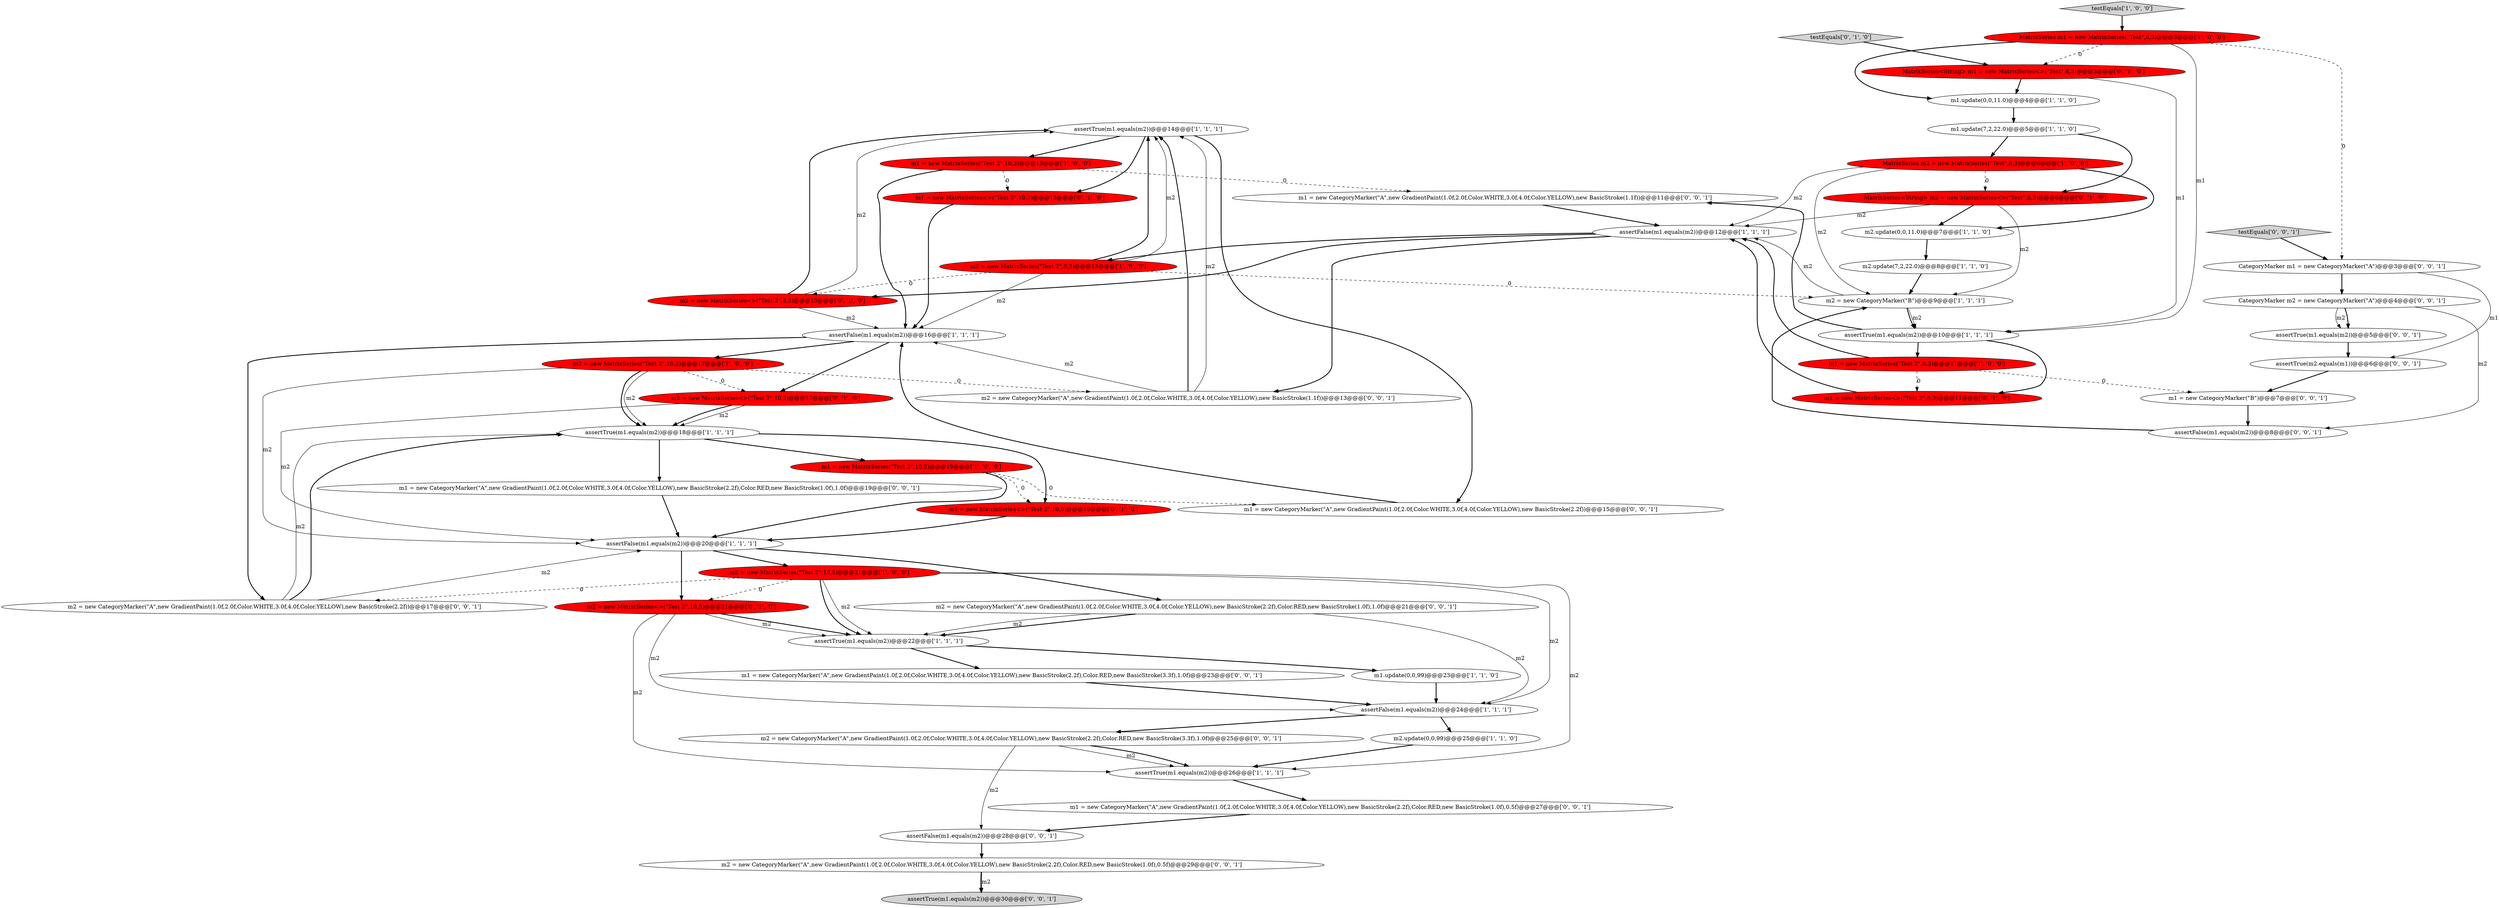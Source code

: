 digraph {
12 [style = filled, label = "assertTrue(m1.equals(m2))@@@14@@@['1', '1', '1']", fillcolor = white, shape = ellipse image = "AAA0AAABBB1BBB"];
49 [style = filled, label = "assertTrue(m2.equals(m1))@@@6@@@['0', '0', '1']", fillcolor = white, shape = ellipse image = "AAA0AAABBB3BBB"];
7 [style = filled, label = "m1.update(0,0,11.0)@@@4@@@['1', '1', '0']", fillcolor = white, shape = ellipse image = "AAA0AAABBB1BBB"];
19 [style = filled, label = "assertFalse(m1.equals(m2))@@@16@@@['1', '1', '1']", fillcolor = white, shape = ellipse image = "AAA0AAABBB1BBB"];
17 [style = filled, label = "testEquals['1', '0', '0']", fillcolor = lightgray, shape = diamond image = "AAA0AAABBB1BBB"];
46 [style = filled, label = "m1 = new CategoryMarker(\"A\",new GradientPaint(1.0f,2.0f,Color.WHITE,3.0f,4.0f,Color.YELLOW),new BasicStroke(1.1f))@@@11@@@['0', '0', '1']", fillcolor = white, shape = ellipse image = "AAA0AAABBB3BBB"];
11 [style = filled, label = "MatrixSeries m1 = new MatrixSeries(\"Test\",8,3)@@@3@@@['1', '0', '0']", fillcolor = red, shape = ellipse image = "AAA1AAABBB1BBB"];
48 [style = filled, label = "m2 = new CategoryMarker(\"A\",new GradientPaint(1.0f,2.0f,Color.WHITE,3.0f,4.0f,Color.YELLOW),new BasicStroke(2.2f),Color.RED,new BasicStroke(3.3f),1.0f)@@@25@@@['0', '0', '1']", fillcolor = white, shape = ellipse image = "AAA0AAABBB3BBB"];
14 [style = filled, label = "m1 = new MatrixSeries(\"Test 2\",10,3)@@@15@@@['1', '0', '0']", fillcolor = red, shape = ellipse image = "AAA1AAABBB1BBB"];
4 [style = filled, label = "m2 = new MatrixSeries(\"Test 2\",8,3)@@@13@@@['1', '0', '0']", fillcolor = red, shape = ellipse image = "AAA1AAABBB1BBB"];
10 [style = filled, label = "MatrixSeries m2 = new MatrixSeries(\"Test\",8,3)@@@6@@@['1', '0', '0']", fillcolor = red, shape = ellipse image = "AAA1AAABBB1BBB"];
13 [style = filled, label = "m2 = new MatrixSeries(\"Test 2\",10,3)@@@17@@@['1', '0', '0']", fillcolor = red, shape = ellipse image = "AAA1AAABBB1BBB"];
42 [style = filled, label = "m1 = new CategoryMarker(\"B\")@@@7@@@['0', '0', '1']", fillcolor = white, shape = ellipse image = "AAA0AAABBB3BBB"];
26 [style = filled, label = "MatrixSeries<String> m2 = new MatrixSeries<>(\"Test\",8,3)@@@6@@@['0', '1', '0']", fillcolor = red, shape = ellipse image = "AAA1AAABBB2BBB"];
50 [style = filled, label = "m1 = new CategoryMarker(\"A\",new GradientPaint(1.0f,2.0f,Color.WHITE,3.0f,4.0f,Color.YELLOW),new BasicStroke(2.2f),Color.RED,new BasicStroke(1.0f),1.0f)@@@19@@@['0', '0', '1']", fillcolor = white, shape = ellipse image = "AAA0AAABBB3BBB"];
51 [style = filled, label = "assertTrue(m1.equals(m2))@@@30@@@['0', '0', '1']", fillcolor = lightgray, shape = ellipse image = "AAA0AAABBB3BBB"];
30 [style = filled, label = "m1 = new MatrixSeries<>(\"Test 2\",8,3)@@@11@@@['0', '1', '0']", fillcolor = red, shape = ellipse image = "AAA1AAABBB2BBB"];
45 [style = filled, label = "assertFalse(m1.equals(m2))@@@28@@@['0', '0', '1']", fillcolor = white, shape = ellipse image = "AAA0AAABBB3BBB"];
39 [style = filled, label = "CategoryMarker m1 = new CategoryMarker(\"A\")@@@3@@@['0', '0', '1']", fillcolor = white, shape = ellipse image = "AAA0AAABBB3BBB"];
15 [style = filled, label = "m1 = new MatrixSeries(\"Test 2\",10,5)@@@19@@@['1', '0', '0']", fillcolor = red, shape = ellipse image = "AAA1AAABBB1BBB"];
41 [style = filled, label = "m1 = new CategoryMarker(\"A\",new GradientPaint(1.0f,2.0f,Color.WHITE,3.0f,4.0f,Color.YELLOW),new BasicStroke(2.2f),Color.RED,new BasicStroke(1.0f),0.5f)@@@27@@@['0', '0', '1']", fillcolor = white, shape = ellipse image = "AAA0AAABBB3BBB"];
44 [style = filled, label = "assertTrue(m1.equals(m2))@@@5@@@['0', '0', '1']", fillcolor = white, shape = ellipse image = "AAA0AAABBB3BBB"];
52 [style = filled, label = "m2 = new CategoryMarker(\"A\",new GradientPaint(1.0f,2.0f,Color.WHITE,3.0f,4.0f,Color.YELLOW),new BasicStroke(2.2f))@@@17@@@['0', '0', '1']", fillcolor = white, shape = ellipse image = "AAA0AAABBB3BBB"];
8 [style = filled, label = "assertTrue(m1.equals(m2))@@@26@@@['1', '1', '1']", fillcolor = white, shape = ellipse image = "AAA0AAABBB1BBB"];
43 [style = filled, label = "m2 = new CategoryMarker(\"A\",new GradientPaint(1.0f,2.0f,Color.WHITE,3.0f,4.0f,Color.YELLOW),new BasicStroke(2.2f),Color.RED,new BasicStroke(1.0f),0.5f)@@@29@@@['0', '0', '1']", fillcolor = white, shape = ellipse image = "AAA0AAABBB3BBB"];
24 [style = filled, label = "m1.update(7,2,22.0)@@@5@@@['1', '1', '0']", fillcolor = white, shape = ellipse image = "AAA0AAABBB1BBB"];
36 [style = filled, label = "m1 = new CategoryMarker(\"A\",new GradientPaint(1.0f,2.0f,Color.WHITE,3.0f,4.0f,Color.YELLOW),new BasicStroke(2.2f))@@@15@@@['0', '0', '1']", fillcolor = white, shape = ellipse image = "AAA0AAABBB3BBB"];
34 [style = filled, label = "m2 = new CategoryMarker(\"A\",new GradientPaint(1.0f,2.0f,Color.WHITE,3.0f,4.0f,Color.YELLOW),new BasicStroke(2.2f),Color.RED,new BasicStroke(1.0f),1.0f)@@@21@@@['0', '0', '1']", fillcolor = white, shape = ellipse image = "AAA0AAABBB3BBB"];
35 [style = filled, label = "assertFalse(m1.equals(m2))@@@8@@@['0', '0', '1']", fillcolor = white, shape = ellipse image = "AAA0AAABBB3BBB"];
3 [style = filled, label = "assertTrue(m1.equals(m2))@@@10@@@['1', '1', '1']", fillcolor = white, shape = ellipse image = "AAA0AAABBB1BBB"];
16 [style = filled, label = "assertTrue(m1.equals(m2))@@@18@@@['1', '1', '1']", fillcolor = white, shape = ellipse image = "AAA0AAABBB1BBB"];
38 [style = filled, label = "CategoryMarker m2 = new CategoryMarker(\"A\")@@@4@@@['0', '0', '1']", fillcolor = white, shape = ellipse image = "AAA0AAABBB3BBB"];
31 [style = filled, label = "m1 = new MatrixSeries<>(\"Test 2\",10,3)@@@15@@@['0', '1', '0']", fillcolor = red, shape = ellipse image = "AAA1AAABBB2BBB"];
6 [style = filled, label = "assertFalse(m1.equals(m2))@@@20@@@['1', '1', '1']", fillcolor = white, shape = ellipse image = "AAA0AAABBB1BBB"];
28 [style = filled, label = "m2 = new MatrixSeries<>(\"Test 2\",10,5)@@@21@@@['0', '1', '0']", fillcolor = red, shape = ellipse image = "AAA1AAABBB2BBB"];
33 [style = filled, label = "testEquals['0', '1', '0']", fillcolor = lightgray, shape = diamond image = "AAA0AAABBB2BBB"];
47 [style = filled, label = "m2 = new CategoryMarker(\"A\",new GradientPaint(1.0f,2.0f,Color.WHITE,3.0f,4.0f,Color.YELLOW),new BasicStroke(1.1f))@@@13@@@['0', '0', '1']", fillcolor = white, shape = ellipse image = "AAA0AAABBB3BBB"];
0 [style = filled, label = "m2.update(0,0,11.0)@@@7@@@['1', '1', '0']", fillcolor = white, shape = ellipse image = "AAA0AAABBB1BBB"];
21 [style = filled, label = "m2 = new MatrixSeries(\"Test 2\",10,5)@@@21@@@['1', '0', '0']", fillcolor = red, shape = ellipse image = "AAA1AAABBB1BBB"];
23 [style = filled, label = "m2.update(0,0,99)@@@25@@@['1', '1', '0']", fillcolor = white, shape = ellipse image = "AAA0AAABBB1BBB"];
27 [style = filled, label = "m1 = new MatrixSeries<>(\"Test 2\",10,5)@@@19@@@['0', '1', '0']", fillcolor = red, shape = ellipse image = "AAA1AAABBB2BBB"];
32 [style = filled, label = "MatrixSeries<String> m1 = new MatrixSeries<>(\"Test\",8,3)@@@3@@@['0', '1', '0']", fillcolor = red, shape = ellipse image = "AAA1AAABBB2BBB"];
29 [style = filled, label = "m2 = new MatrixSeries<>(\"Test 2\",8,3)@@@13@@@['0', '1', '0']", fillcolor = red, shape = ellipse image = "AAA1AAABBB2BBB"];
18 [style = filled, label = "assertFalse(m1.equals(m2))@@@12@@@['1', '1', '1']", fillcolor = white, shape = ellipse image = "AAA0AAABBB1BBB"];
25 [style = filled, label = "m2 = new MatrixSeries<>(\"Test 2\",10,3)@@@17@@@['0', '1', '0']", fillcolor = red, shape = ellipse image = "AAA1AAABBB2BBB"];
5 [style = filled, label = "m1 = new MatrixSeries(\"Test 2\",8,3)@@@11@@@['1', '0', '0']", fillcolor = red, shape = ellipse image = "AAA1AAABBB1BBB"];
2 [style = filled, label = "m2 = new CategoryMarker(\"B\")@@@9@@@['1', '1', '1']", fillcolor = white, shape = ellipse image = "AAA0AAABBB1BBB"];
9 [style = filled, label = "assertTrue(m1.equals(m2))@@@22@@@['1', '1', '1']", fillcolor = white, shape = ellipse image = "AAA0AAABBB1BBB"];
1 [style = filled, label = "m2.update(7,2,22.0)@@@8@@@['1', '1', '0']", fillcolor = white, shape = ellipse image = "AAA0AAABBB1BBB"];
20 [style = filled, label = "m1.update(0,0,99)@@@23@@@['1', '1', '0']", fillcolor = white, shape = ellipse image = "AAA0AAABBB1BBB"];
37 [style = filled, label = "testEquals['0', '0', '1']", fillcolor = lightgray, shape = diamond image = "AAA0AAABBB3BBB"];
22 [style = filled, label = "assertFalse(m1.equals(m2))@@@24@@@['1', '1', '1']", fillcolor = white, shape = ellipse image = "AAA0AAABBB1BBB"];
40 [style = filled, label = "m1 = new CategoryMarker(\"A\",new GradientPaint(1.0f,2.0f,Color.WHITE,3.0f,4.0f,Color.YELLOW),new BasicStroke(2.2f),Color.RED,new BasicStroke(3.3f),1.0f)@@@23@@@['0', '0', '1']", fillcolor = white, shape = ellipse image = "AAA0AAABBB3BBB"];
11->32 [style = dashed, label="0"];
34->9 [style = bold, label=""];
13->6 [style = solid, label="m2"];
10->2 [style = solid, label="m2"];
48->45 [style = solid, label="m2"];
38->44 [style = bold, label=""];
21->52 [style = dashed, label="0"];
47->12 [style = solid, label="m2"];
28->9 [style = bold, label=""];
13->25 [style = dashed, label="0"];
30->18 [style = bold, label=""];
48->8 [style = solid, label="m2"];
52->16 [style = solid, label="m2"];
52->6 [style = solid, label="m2"];
3->5 [style = bold, label=""];
26->18 [style = solid, label="m2"];
45->43 [style = bold, label=""];
2->18 [style = solid, label="m2"];
28->9 [style = solid, label="m2"];
11->39 [style = dashed, label="0"];
40->22 [style = bold, label=""];
39->38 [style = bold, label=""];
41->45 [style = bold, label=""];
3->30 [style = bold, label=""];
28->8 [style = solid, label="m2"];
21->9 [style = solid, label="m2"];
9->40 [style = bold, label=""];
24->10 [style = bold, label=""];
3->46 [style = bold, label=""];
25->16 [style = solid, label="m2"];
43->51 [style = bold, label=""];
21->8 [style = solid, label="m2"];
13->16 [style = solid, label="m2"];
21->22 [style = solid, label="m2"];
39->49 [style = solid, label="m1"];
32->7 [style = bold, label=""];
44->49 [style = bold, label=""];
23->8 [style = bold, label=""];
15->36 [style = dashed, label="0"];
22->23 [style = bold, label=""];
13->16 [style = bold, label=""];
19->25 [style = bold, label=""];
7->24 [style = bold, label=""];
26->0 [style = bold, label=""];
21->9 [style = bold, label=""];
18->4 [style = bold, label=""];
19->13 [style = bold, label=""];
10->0 [style = bold, label=""];
12->14 [style = bold, label=""];
12->31 [style = bold, label=""];
5->30 [style = dashed, label="0"];
47->19 [style = solid, label="m2"];
14->31 [style = dashed, label="0"];
11->3 [style = solid, label="m1"];
4->12 [style = solid, label="m2"];
8->41 [style = bold, label=""];
16->27 [style = bold, label=""];
6->34 [style = bold, label=""];
18->47 [style = bold, label=""];
22->48 [style = bold, label=""];
6->21 [style = bold, label=""];
2->3 [style = bold, label=""];
35->2 [style = bold, label=""];
5->42 [style = dashed, label="0"];
12->36 [style = bold, label=""];
14->19 [style = bold, label=""];
9->20 [style = bold, label=""];
5->18 [style = bold, label=""];
14->46 [style = dashed, label="0"];
46->18 [style = bold, label=""];
25->16 [style = bold, label=""];
32->3 [style = solid, label="m1"];
43->51 [style = solid, label="m2"];
16->50 [style = bold, label=""];
24->26 [style = bold, label=""];
34->9 [style = solid, label="m2"];
52->16 [style = bold, label=""];
0->1 [style = bold, label=""];
38->35 [style = solid, label="m2"];
4->2 [style = dashed, label="0"];
38->44 [style = solid, label="m2"];
4->12 [style = bold, label=""];
33->32 [style = bold, label=""];
1->2 [style = bold, label=""];
31->19 [style = bold, label=""];
37->39 [style = bold, label=""];
36->19 [style = bold, label=""];
16->15 [style = bold, label=""];
49->42 [style = bold, label=""];
25->6 [style = solid, label="m2"];
50->6 [style = bold, label=""];
4->19 [style = solid, label="m2"];
21->28 [style = dashed, label="0"];
47->12 [style = bold, label=""];
29->12 [style = solid, label="m2"];
10->18 [style = solid, label="m2"];
28->22 [style = solid, label="m2"];
34->22 [style = solid, label="m2"];
15->6 [style = bold, label=""];
48->8 [style = bold, label=""];
27->6 [style = bold, label=""];
29->19 [style = solid, label="m2"];
20->22 [style = bold, label=""];
42->35 [style = bold, label=""];
18->29 [style = bold, label=""];
29->12 [style = bold, label=""];
10->26 [style = dashed, label="0"];
2->3 [style = solid, label="m2"];
26->2 [style = solid, label="m2"];
15->27 [style = dashed, label="0"];
13->47 [style = dashed, label="0"];
4->29 [style = dashed, label="0"];
11->7 [style = bold, label=""];
19->52 [style = bold, label=""];
6->28 [style = bold, label=""];
17->11 [style = bold, label=""];
}

